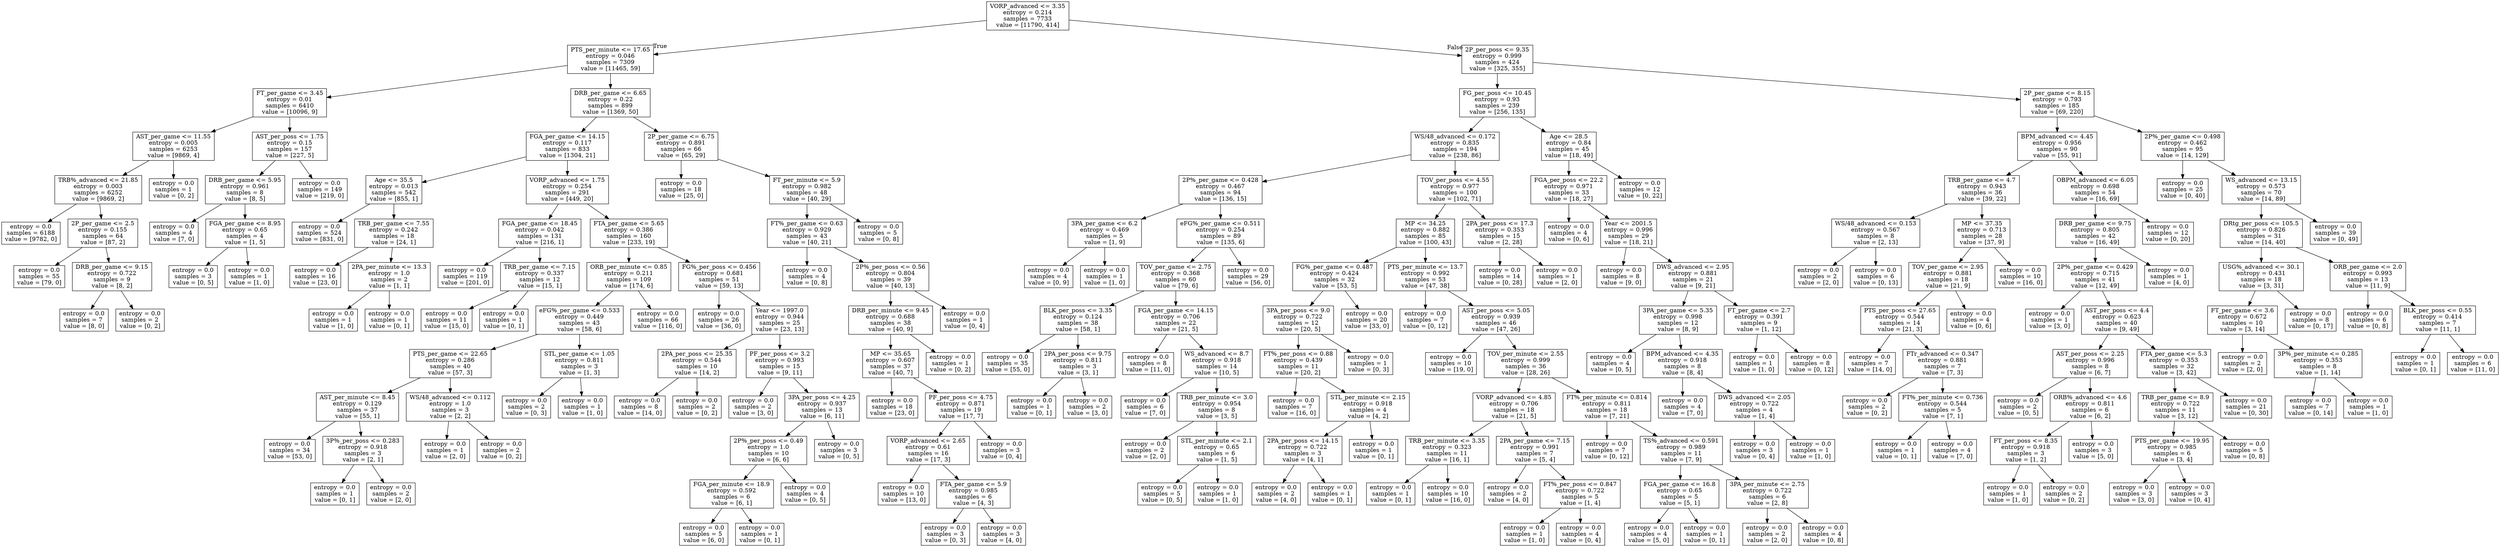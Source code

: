 digraph Tree {
node [shape=box] ;
0 [label="VORP_advanced <= 3.35\nentropy = 0.214\nsamples = 7733\nvalue = [11790, 414]"] ;
1 [label="PTS_per_minute <= 17.65\nentropy = 0.046\nsamples = 7309\nvalue = [11465, 59]"] ;
0 -> 1 [labeldistance=2.5, labelangle=45, headlabel="True"] ;
2 [label="FT_per_game <= 3.45\nentropy = 0.01\nsamples = 6410\nvalue = [10096, 9]"] ;
1 -> 2 ;
3 [label="AST_per_game <= 11.55\nentropy = 0.005\nsamples = 6253\nvalue = [9869, 4]"] ;
2 -> 3 ;
4 [label="TRB%_advanced <= 21.85\nentropy = 0.003\nsamples = 6252\nvalue = [9869, 2]"] ;
3 -> 4 ;
5 [label="entropy = 0.0\nsamples = 6188\nvalue = [9782, 0]"] ;
4 -> 5 ;
6 [label="2P_per_game <= 2.5\nentropy = 0.155\nsamples = 64\nvalue = [87, 2]"] ;
4 -> 6 ;
7 [label="entropy = 0.0\nsamples = 55\nvalue = [79, 0]"] ;
6 -> 7 ;
8 [label="DRB_per_game <= 9.15\nentropy = 0.722\nsamples = 9\nvalue = [8, 2]"] ;
6 -> 8 ;
9 [label="entropy = 0.0\nsamples = 7\nvalue = [8, 0]"] ;
8 -> 9 ;
10 [label="entropy = 0.0\nsamples = 2\nvalue = [0, 2]"] ;
8 -> 10 ;
11 [label="entropy = 0.0\nsamples = 1\nvalue = [0, 2]"] ;
3 -> 11 ;
12 [label="AST_per_poss <= 1.75\nentropy = 0.15\nsamples = 157\nvalue = [227, 5]"] ;
2 -> 12 ;
13 [label="DRB_per_game <= 5.95\nentropy = 0.961\nsamples = 8\nvalue = [8, 5]"] ;
12 -> 13 ;
14 [label="entropy = 0.0\nsamples = 4\nvalue = [7, 0]"] ;
13 -> 14 ;
15 [label="FGA_per_game <= 8.95\nentropy = 0.65\nsamples = 4\nvalue = [1, 5]"] ;
13 -> 15 ;
16 [label="entropy = 0.0\nsamples = 3\nvalue = [0, 5]"] ;
15 -> 16 ;
17 [label="entropy = 0.0\nsamples = 1\nvalue = [1, 0]"] ;
15 -> 17 ;
18 [label="entropy = 0.0\nsamples = 149\nvalue = [219, 0]"] ;
12 -> 18 ;
19 [label="DRB_per_game <= 6.65\nentropy = 0.22\nsamples = 899\nvalue = [1369, 50]"] ;
1 -> 19 ;
20 [label="FGA_per_game <= 14.15\nentropy = 0.117\nsamples = 833\nvalue = [1304, 21]"] ;
19 -> 20 ;
21 [label="Age <= 35.5\nentropy = 0.013\nsamples = 542\nvalue = [855, 1]"] ;
20 -> 21 ;
22 [label="entropy = 0.0\nsamples = 524\nvalue = [831, 0]"] ;
21 -> 22 ;
23 [label="TRB_per_game <= 7.55\nentropy = 0.242\nsamples = 18\nvalue = [24, 1]"] ;
21 -> 23 ;
24 [label="entropy = 0.0\nsamples = 16\nvalue = [23, 0]"] ;
23 -> 24 ;
25 [label="2PA_per_minute <= 13.3\nentropy = 1.0\nsamples = 2\nvalue = [1, 1]"] ;
23 -> 25 ;
26 [label="entropy = 0.0\nsamples = 1\nvalue = [1, 0]"] ;
25 -> 26 ;
27 [label="entropy = 0.0\nsamples = 1\nvalue = [0, 1]"] ;
25 -> 27 ;
28 [label="VORP_advanced <= 1.75\nentropy = 0.254\nsamples = 291\nvalue = [449, 20]"] ;
20 -> 28 ;
29 [label="FGA_per_game <= 18.45\nentropy = 0.042\nsamples = 131\nvalue = [216, 1]"] ;
28 -> 29 ;
30 [label="entropy = 0.0\nsamples = 119\nvalue = [201, 0]"] ;
29 -> 30 ;
31 [label="TRB_per_game <= 7.15\nentropy = 0.337\nsamples = 12\nvalue = [15, 1]"] ;
29 -> 31 ;
32 [label="entropy = 0.0\nsamples = 11\nvalue = [15, 0]"] ;
31 -> 32 ;
33 [label="entropy = 0.0\nsamples = 1\nvalue = [0, 1]"] ;
31 -> 33 ;
34 [label="FTA_per_game <= 5.65\nentropy = 0.386\nsamples = 160\nvalue = [233, 19]"] ;
28 -> 34 ;
35 [label="ORB_per_minute <= 0.85\nentropy = 0.211\nsamples = 109\nvalue = [174, 6]"] ;
34 -> 35 ;
36 [label="eFG%_per_game <= 0.533\nentropy = 0.449\nsamples = 43\nvalue = [58, 6]"] ;
35 -> 36 ;
37 [label="PTS_per_game <= 22.65\nentropy = 0.286\nsamples = 40\nvalue = [57, 3]"] ;
36 -> 37 ;
38 [label="AST_per_minute <= 8.45\nentropy = 0.129\nsamples = 37\nvalue = [55, 1]"] ;
37 -> 38 ;
39 [label="entropy = 0.0\nsamples = 34\nvalue = [53, 0]"] ;
38 -> 39 ;
40 [label="3P%_per_poss <= 0.283\nentropy = 0.918\nsamples = 3\nvalue = [2, 1]"] ;
38 -> 40 ;
41 [label="entropy = 0.0\nsamples = 1\nvalue = [0, 1]"] ;
40 -> 41 ;
42 [label="entropy = 0.0\nsamples = 2\nvalue = [2, 0]"] ;
40 -> 42 ;
43 [label="WS/48_advanced <= 0.112\nentropy = 1.0\nsamples = 3\nvalue = [2, 2]"] ;
37 -> 43 ;
44 [label="entropy = 0.0\nsamples = 1\nvalue = [2, 0]"] ;
43 -> 44 ;
45 [label="entropy = 0.0\nsamples = 2\nvalue = [0, 2]"] ;
43 -> 45 ;
46 [label="STL_per_game <= 1.05\nentropy = 0.811\nsamples = 3\nvalue = [1, 3]"] ;
36 -> 46 ;
47 [label="entropy = 0.0\nsamples = 2\nvalue = [0, 3]"] ;
46 -> 47 ;
48 [label="entropy = 0.0\nsamples = 1\nvalue = [1, 0]"] ;
46 -> 48 ;
49 [label="entropy = 0.0\nsamples = 66\nvalue = [116, 0]"] ;
35 -> 49 ;
50 [label="FG%_per_poss <= 0.456\nentropy = 0.681\nsamples = 51\nvalue = [59, 13]"] ;
34 -> 50 ;
51 [label="entropy = 0.0\nsamples = 26\nvalue = [36, 0]"] ;
50 -> 51 ;
52 [label="Year <= 1997.0\nentropy = 0.944\nsamples = 25\nvalue = [23, 13]"] ;
50 -> 52 ;
53 [label="2PA_per_poss <= 25.35\nentropy = 0.544\nsamples = 10\nvalue = [14, 2]"] ;
52 -> 53 ;
54 [label="entropy = 0.0\nsamples = 8\nvalue = [14, 0]"] ;
53 -> 54 ;
55 [label="entropy = 0.0\nsamples = 2\nvalue = [0, 2]"] ;
53 -> 55 ;
56 [label="PF_per_poss <= 3.2\nentropy = 0.993\nsamples = 15\nvalue = [9, 11]"] ;
52 -> 56 ;
57 [label="entropy = 0.0\nsamples = 2\nvalue = [3, 0]"] ;
56 -> 57 ;
58 [label="3PA_per_poss <= 4.25\nentropy = 0.937\nsamples = 13\nvalue = [6, 11]"] ;
56 -> 58 ;
59 [label="2P%_per_poss <= 0.49\nentropy = 1.0\nsamples = 10\nvalue = [6, 6]"] ;
58 -> 59 ;
60 [label="FGA_per_minute <= 18.9\nentropy = 0.592\nsamples = 6\nvalue = [6, 1]"] ;
59 -> 60 ;
61 [label="entropy = 0.0\nsamples = 5\nvalue = [6, 0]"] ;
60 -> 61 ;
62 [label="entropy = 0.0\nsamples = 1\nvalue = [0, 1]"] ;
60 -> 62 ;
63 [label="entropy = 0.0\nsamples = 4\nvalue = [0, 5]"] ;
59 -> 63 ;
64 [label="entropy = 0.0\nsamples = 3\nvalue = [0, 5]"] ;
58 -> 64 ;
65 [label="2P_per_game <= 6.75\nentropy = 0.891\nsamples = 66\nvalue = [65, 29]"] ;
19 -> 65 ;
66 [label="entropy = 0.0\nsamples = 18\nvalue = [25, 0]"] ;
65 -> 66 ;
67 [label="FT_per_minute <= 5.9\nentropy = 0.982\nsamples = 48\nvalue = [40, 29]"] ;
65 -> 67 ;
68 [label="FT%_per_game <= 0.63\nentropy = 0.929\nsamples = 43\nvalue = [40, 21]"] ;
67 -> 68 ;
69 [label="entropy = 0.0\nsamples = 4\nvalue = [0, 8]"] ;
68 -> 69 ;
70 [label="2P%_per_poss <= 0.56\nentropy = 0.804\nsamples = 39\nvalue = [40, 13]"] ;
68 -> 70 ;
71 [label="DRB_per_minute <= 9.45\nentropy = 0.688\nsamples = 38\nvalue = [40, 9]"] ;
70 -> 71 ;
72 [label="MP <= 35.65\nentropy = 0.607\nsamples = 37\nvalue = [40, 7]"] ;
71 -> 72 ;
73 [label="entropy = 0.0\nsamples = 18\nvalue = [23, 0]"] ;
72 -> 73 ;
74 [label="PF_per_poss <= 4.75\nentropy = 0.871\nsamples = 19\nvalue = [17, 7]"] ;
72 -> 74 ;
75 [label="VORP_advanced <= 2.65\nentropy = 0.61\nsamples = 16\nvalue = [17, 3]"] ;
74 -> 75 ;
76 [label="entropy = 0.0\nsamples = 10\nvalue = [13, 0]"] ;
75 -> 76 ;
77 [label="FTA_per_game <= 5.9\nentropy = 0.985\nsamples = 6\nvalue = [4, 3]"] ;
75 -> 77 ;
78 [label="entropy = 0.0\nsamples = 3\nvalue = [0, 3]"] ;
77 -> 78 ;
79 [label="entropy = 0.0\nsamples = 3\nvalue = [4, 0]"] ;
77 -> 79 ;
80 [label="entropy = 0.0\nsamples = 3\nvalue = [0, 4]"] ;
74 -> 80 ;
81 [label="entropy = 0.0\nsamples = 1\nvalue = [0, 2]"] ;
71 -> 81 ;
82 [label="entropy = 0.0\nsamples = 1\nvalue = [0, 4]"] ;
70 -> 82 ;
83 [label="entropy = 0.0\nsamples = 5\nvalue = [0, 8]"] ;
67 -> 83 ;
84 [label="2P_per_poss <= 9.35\nentropy = 0.999\nsamples = 424\nvalue = [325, 355]"] ;
0 -> 84 [labeldistance=2.5, labelangle=-45, headlabel="False"] ;
85 [label="FG_per_poss <= 10.45\nentropy = 0.93\nsamples = 239\nvalue = [256, 135]"] ;
84 -> 85 ;
86 [label="WS/48_advanced <= 0.172\nentropy = 0.835\nsamples = 194\nvalue = [238, 86]"] ;
85 -> 86 ;
87 [label="2P%_per_game <= 0.428\nentropy = 0.467\nsamples = 94\nvalue = [136, 15]"] ;
86 -> 87 ;
88 [label="3PA_per_game <= 6.2\nentropy = 0.469\nsamples = 5\nvalue = [1, 9]"] ;
87 -> 88 ;
89 [label="entropy = 0.0\nsamples = 4\nvalue = [0, 9]"] ;
88 -> 89 ;
90 [label="entropy = 0.0\nsamples = 1\nvalue = [1, 0]"] ;
88 -> 90 ;
91 [label="eFG%_per_game <= 0.511\nentropy = 0.254\nsamples = 89\nvalue = [135, 6]"] ;
87 -> 91 ;
92 [label="TOV_per_game <= 2.75\nentropy = 0.368\nsamples = 60\nvalue = [79, 6]"] ;
91 -> 92 ;
93 [label="BLK_per_poss <= 3.35\nentropy = 0.124\nsamples = 38\nvalue = [58, 1]"] ;
92 -> 93 ;
94 [label="entropy = 0.0\nsamples = 35\nvalue = [55, 0]"] ;
93 -> 94 ;
95 [label="2PA_per_poss <= 9.75\nentropy = 0.811\nsamples = 3\nvalue = [3, 1]"] ;
93 -> 95 ;
96 [label="entropy = 0.0\nsamples = 1\nvalue = [0, 1]"] ;
95 -> 96 ;
97 [label="entropy = 0.0\nsamples = 2\nvalue = [3, 0]"] ;
95 -> 97 ;
98 [label="FGA_per_game <= 14.15\nentropy = 0.706\nsamples = 22\nvalue = [21, 5]"] ;
92 -> 98 ;
99 [label="entropy = 0.0\nsamples = 8\nvalue = [11, 0]"] ;
98 -> 99 ;
100 [label="WS_advanced <= 8.7\nentropy = 0.918\nsamples = 14\nvalue = [10, 5]"] ;
98 -> 100 ;
101 [label="entropy = 0.0\nsamples = 6\nvalue = [7, 0]"] ;
100 -> 101 ;
102 [label="TRB_per_minute <= 3.0\nentropy = 0.954\nsamples = 8\nvalue = [3, 5]"] ;
100 -> 102 ;
103 [label="entropy = 0.0\nsamples = 2\nvalue = [2, 0]"] ;
102 -> 103 ;
104 [label="STL_per_minute <= 2.1\nentropy = 0.65\nsamples = 6\nvalue = [1, 5]"] ;
102 -> 104 ;
105 [label="entropy = 0.0\nsamples = 5\nvalue = [0, 5]"] ;
104 -> 105 ;
106 [label="entropy = 0.0\nsamples = 1\nvalue = [1, 0]"] ;
104 -> 106 ;
107 [label="entropy = 0.0\nsamples = 29\nvalue = [56, 0]"] ;
91 -> 107 ;
108 [label="TOV_per_poss <= 4.55\nentropy = 0.977\nsamples = 100\nvalue = [102, 71]"] ;
86 -> 108 ;
109 [label="MP <= 34.25\nentropy = 0.882\nsamples = 85\nvalue = [100, 43]"] ;
108 -> 109 ;
110 [label="FG%_per_game <= 0.487\nentropy = 0.424\nsamples = 32\nvalue = [53, 5]"] ;
109 -> 110 ;
111 [label="3PA_per_poss <= 9.0\nentropy = 0.722\nsamples = 12\nvalue = [20, 5]"] ;
110 -> 111 ;
112 [label="FT%_per_poss <= 0.88\nentropy = 0.439\nsamples = 11\nvalue = [20, 2]"] ;
111 -> 112 ;
113 [label="entropy = 0.0\nsamples = 7\nvalue = [16, 0]"] ;
112 -> 113 ;
114 [label="STL_per_minute <= 2.15\nentropy = 0.918\nsamples = 4\nvalue = [4, 2]"] ;
112 -> 114 ;
115 [label="2PA_per_poss <= 14.15\nentropy = 0.722\nsamples = 3\nvalue = [4, 1]"] ;
114 -> 115 ;
116 [label="entropy = 0.0\nsamples = 2\nvalue = [4, 0]"] ;
115 -> 116 ;
117 [label="entropy = 0.0\nsamples = 1\nvalue = [0, 1]"] ;
115 -> 117 ;
118 [label="entropy = 0.0\nsamples = 1\nvalue = [0, 1]"] ;
114 -> 118 ;
119 [label="entropy = 0.0\nsamples = 1\nvalue = [0, 3]"] ;
111 -> 119 ;
120 [label="entropy = 0.0\nsamples = 20\nvalue = [33, 0]"] ;
110 -> 120 ;
121 [label="PTS_per_minute <= 13.7\nentropy = 0.992\nsamples = 53\nvalue = [47, 38]"] ;
109 -> 121 ;
122 [label="entropy = 0.0\nsamples = 7\nvalue = [0, 12]"] ;
121 -> 122 ;
123 [label="AST_per_poss <= 5.05\nentropy = 0.939\nsamples = 46\nvalue = [47, 26]"] ;
121 -> 123 ;
124 [label="entropy = 0.0\nsamples = 10\nvalue = [19, 0]"] ;
123 -> 124 ;
125 [label="TOV_per_minute <= 2.55\nentropy = 0.999\nsamples = 36\nvalue = [28, 26]"] ;
123 -> 125 ;
126 [label="VORP_advanced <= 4.85\nentropy = 0.706\nsamples = 18\nvalue = [21, 5]"] ;
125 -> 126 ;
127 [label="TRB_per_minute <= 3.35\nentropy = 0.323\nsamples = 11\nvalue = [16, 1]"] ;
126 -> 127 ;
128 [label="entropy = 0.0\nsamples = 1\nvalue = [0, 1]"] ;
127 -> 128 ;
129 [label="entropy = 0.0\nsamples = 10\nvalue = [16, 0]"] ;
127 -> 129 ;
130 [label="2PA_per_game <= 7.15\nentropy = 0.991\nsamples = 7\nvalue = [5, 4]"] ;
126 -> 130 ;
131 [label="entropy = 0.0\nsamples = 2\nvalue = [4, 0]"] ;
130 -> 131 ;
132 [label="FT%_per_poss <= 0.847\nentropy = 0.722\nsamples = 5\nvalue = [1, 4]"] ;
130 -> 132 ;
133 [label="entropy = 0.0\nsamples = 1\nvalue = [1, 0]"] ;
132 -> 133 ;
134 [label="entropy = 0.0\nsamples = 4\nvalue = [0, 4]"] ;
132 -> 134 ;
135 [label="FT%_per_minute <= 0.814\nentropy = 0.811\nsamples = 18\nvalue = [7, 21]"] ;
125 -> 135 ;
136 [label="entropy = 0.0\nsamples = 7\nvalue = [0, 12]"] ;
135 -> 136 ;
137 [label="TS%_advanced <= 0.591\nentropy = 0.989\nsamples = 11\nvalue = [7, 9]"] ;
135 -> 137 ;
138 [label="FGA_per_game <= 16.8\nentropy = 0.65\nsamples = 5\nvalue = [5, 1]"] ;
137 -> 138 ;
139 [label="entropy = 0.0\nsamples = 4\nvalue = [5, 0]"] ;
138 -> 139 ;
140 [label="entropy = 0.0\nsamples = 1\nvalue = [0, 1]"] ;
138 -> 140 ;
141 [label="3PA_per_minute <= 2.75\nentropy = 0.722\nsamples = 6\nvalue = [2, 8]"] ;
137 -> 141 ;
142 [label="entropy = 0.0\nsamples = 2\nvalue = [2, 0]"] ;
141 -> 142 ;
143 [label="entropy = 0.0\nsamples = 4\nvalue = [0, 8]"] ;
141 -> 143 ;
144 [label="2PA_per_poss <= 17.3\nentropy = 0.353\nsamples = 15\nvalue = [2, 28]"] ;
108 -> 144 ;
145 [label="entropy = 0.0\nsamples = 14\nvalue = [0, 28]"] ;
144 -> 145 ;
146 [label="entropy = 0.0\nsamples = 1\nvalue = [2, 0]"] ;
144 -> 146 ;
147 [label="Age <= 28.5\nentropy = 0.84\nsamples = 45\nvalue = [18, 49]"] ;
85 -> 147 ;
148 [label="FGA_per_poss <= 22.2\nentropy = 0.971\nsamples = 33\nvalue = [18, 27]"] ;
147 -> 148 ;
149 [label="entropy = 0.0\nsamples = 4\nvalue = [0, 6]"] ;
148 -> 149 ;
150 [label="Year <= 2001.5\nentropy = 0.996\nsamples = 29\nvalue = [18, 21]"] ;
148 -> 150 ;
151 [label="entropy = 0.0\nsamples = 8\nvalue = [9, 0]"] ;
150 -> 151 ;
152 [label="DWS_advanced <= 2.95\nentropy = 0.881\nsamples = 21\nvalue = [9, 21]"] ;
150 -> 152 ;
153 [label="3PA_per_game <= 5.35\nentropy = 0.998\nsamples = 12\nvalue = [8, 9]"] ;
152 -> 153 ;
154 [label="entropy = 0.0\nsamples = 4\nvalue = [0, 5]"] ;
153 -> 154 ;
155 [label="BPM_advanced <= 4.35\nentropy = 0.918\nsamples = 8\nvalue = [8, 4]"] ;
153 -> 155 ;
156 [label="entropy = 0.0\nsamples = 4\nvalue = [7, 0]"] ;
155 -> 156 ;
157 [label="DWS_advanced <= 2.05\nentropy = 0.722\nsamples = 4\nvalue = [1, 4]"] ;
155 -> 157 ;
158 [label="entropy = 0.0\nsamples = 3\nvalue = [0, 4]"] ;
157 -> 158 ;
159 [label="entropy = 0.0\nsamples = 1\nvalue = [1, 0]"] ;
157 -> 159 ;
160 [label="FT_per_game <= 2.7\nentropy = 0.391\nsamples = 9\nvalue = [1, 12]"] ;
152 -> 160 ;
161 [label="entropy = 0.0\nsamples = 1\nvalue = [1, 0]"] ;
160 -> 161 ;
162 [label="entropy = 0.0\nsamples = 8\nvalue = [0, 12]"] ;
160 -> 162 ;
163 [label="entropy = 0.0\nsamples = 12\nvalue = [0, 22]"] ;
147 -> 163 ;
164 [label="2P_per_game <= 8.15\nentropy = 0.793\nsamples = 185\nvalue = [69, 220]"] ;
84 -> 164 ;
165 [label="BPM_advanced <= 4.45\nentropy = 0.956\nsamples = 90\nvalue = [55, 91]"] ;
164 -> 165 ;
166 [label="TRB_per_game <= 4.7\nentropy = 0.943\nsamples = 36\nvalue = [39, 22]"] ;
165 -> 166 ;
167 [label="WS/48_advanced <= 0.153\nentropy = 0.567\nsamples = 8\nvalue = [2, 13]"] ;
166 -> 167 ;
168 [label="entropy = 0.0\nsamples = 2\nvalue = [2, 0]"] ;
167 -> 168 ;
169 [label="entropy = 0.0\nsamples = 6\nvalue = [0, 13]"] ;
167 -> 169 ;
170 [label="MP <= 37.35\nentropy = 0.713\nsamples = 28\nvalue = [37, 9]"] ;
166 -> 170 ;
171 [label="TOV_per_game <= 2.95\nentropy = 0.881\nsamples = 18\nvalue = [21, 9]"] ;
170 -> 171 ;
172 [label="PTS_per_poss <= 27.65\nentropy = 0.544\nsamples = 14\nvalue = [21, 3]"] ;
171 -> 172 ;
173 [label="entropy = 0.0\nsamples = 7\nvalue = [14, 0]"] ;
172 -> 173 ;
174 [label="FTr_advanced <= 0.347\nentropy = 0.881\nsamples = 7\nvalue = [7, 3]"] ;
172 -> 174 ;
175 [label="entropy = 0.0\nsamples = 2\nvalue = [0, 2]"] ;
174 -> 175 ;
176 [label="FT%_per_minute <= 0.736\nentropy = 0.544\nsamples = 5\nvalue = [7, 1]"] ;
174 -> 176 ;
177 [label="entropy = 0.0\nsamples = 1\nvalue = [0, 1]"] ;
176 -> 177 ;
178 [label="entropy = 0.0\nsamples = 4\nvalue = [7, 0]"] ;
176 -> 178 ;
179 [label="entropy = 0.0\nsamples = 4\nvalue = [0, 6]"] ;
171 -> 179 ;
180 [label="entropy = 0.0\nsamples = 10\nvalue = [16, 0]"] ;
170 -> 180 ;
181 [label="OBPM_advanced <= 6.05\nentropy = 0.698\nsamples = 54\nvalue = [16, 69]"] ;
165 -> 181 ;
182 [label="DRB_per_game <= 9.75\nentropy = 0.805\nsamples = 42\nvalue = [16, 49]"] ;
181 -> 182 ;
183 [label="2P%_per_game <= 0.429\nentropy = 0.715\nsamples = 41\nvalue = [12, 49]"] ;
182 -> 183 ;
184 [label="entropy = 0.0\nsamples = 1\nvalue = [3, 0]"] ;
183 -> 184 ;
185 [label="AST_per_poss <= 4.4\nentropy = 0.623\nsamples = 40\nvalue = [9, 49]"] ;
183 -> 185 ;
186 [label="AST_per_poss <= 2.25\nentropy = 0.996\nsamples = 8\nvalue = [6, 7]"] ;
185 -> 186 ;
187 [label="entropy = 0.0\nsamples = 2\nvalue = [0, 5]"] ;
186 -> 187 ;
188 [label="ORB%_advanced <= 4.6\nentropy = 0.811\nsamples = 6\nvalue = [6, 2]"] ;
186 -> 188 ;
189 [label="FT_per_poss <= 8.35\nentropy = 0.918\nsamples = 3\nvalue = [1, 2]"] ;
188 -> 189 ;
190 [label="entropy = 0.0\nsamples = 1\nvalue = [1, 0]"] ;
189 -> 190 ;
191 [label="entropy = 0.0\nsamples = 2\nvalue = [0, 2]"] ;
189 -> 191 ;
192 [label="entropy = 0.0\nsamples = 3\nvalue = [5, 0]"] ;
188 -> 192 ;
193 [label="FTA_per_game <= 5.3\nentropy = 0.353\nsamples = 32\nvalue = [3, 42]"] ;
185 -> 193 ;
194 [label="TRB_per_game <= 8.9\nentropy = 0.722\nsamples = 11\nvalue = [3, 12]"] ;
193 -> 194 ;
195 [label="PTS_per_game <= 19.95\nentropy = 0.985\nsamples = 6\nvalue = [3, 4]"] ;
194 -> 195 ;
196 [label="entropy = 0.0\nsamples = 3\nvalue = [3, 0]"] ;
195 -> 196 ;
197 [label="entropy = 0.0\nsamples = 3\nvalue = [0, 4]"] ;
195 -> 197 ;
198 [label="entropy = 0.0\nsamples = 5\nvalue = [0, 8]"] ;
194 -> 198 ;
199 [label="entropy = 0.0\nsamples = 21\nvalue = [0, 30]"] ;
193 -> 199 ;
200 [label="entropy = 0.0\nsamples = 1\nvalue = [4, 0]"] ;
182 -> 200 ;
201 [label="entropy = 0.0\nsamples = 12\nvalue = [0, 20]"] ;
181 -> 201 ;
202 [label="2P%_per_game <= 0.498\nentropy = 0.462\nsamples = 95\nvalue = [14, 129]"] ;
164 -> 202 ;
203 [label="entropy = 0.0\nsamples = 25\nvalue = [0, 40]"] ;
202 -> 203 ;
204 [label="WS_advanced <= 13.15\nentropy = 0.573\nsamples = 70\nvalue = [14, 89]"] ;
202 -> 204 ;
205 [label="DRtg_per_poss <= 105.5\nentropy = 0.826\nsamples = 31\nvalue = [14, 40]"] ;
204 -> 205 ;
206 [label="USG%_advanced <= 30.1\nentropy = 0.431\nsamples = 18\nvalue = [3, 31]"] ;
205 -> 206 ;
207 [label="FT_per_game <= 3.6\nentropy = 0.672\nsamples = 10\nvalue = [3, 14]"] ;
206 -> 207 ;
208 [label="entropy = 0.0\nsamples = 2\nvalue = [2, 0]"] ;
207 -> 208 ;
209 [label="3P%_per_minute <= 0.285\nentropy = 0.353\nsamples = 8\nvalue = [1, 14]"] ;
207 -> 209 ;
210 [label="entropy = 0.0\nsamples = 7\nvalue = [0, 14]"] ;
209 -> 210 ;
211 [label="entropy = 0.0\nsamples = 1\nvalue = [1, 0]"] ;
209 -> 211 ;
212 [label="entropy = 0.0\nsamples = 8\nvalue = [0, 17]"] ;
206 -> 212 ;
213 [label="ORB_per_game <= 2.0\nentropy = 0.993\nsamples = 13\nvalue = [11, 9]"] ;
205 -> 213 ;
214 [label="entropy = 0.0\nsamples = 6\nvalue = [0, 8]"] ;
213 -> 214 ;
215 [label="BLK_per_poss <= 0.55\nentropy = 0.414\nsamples = 7\nvalue = [11, 1]"] ;
213 -> 215 ;
216 [label="entropy = 0.0\nsamples = 1\nvalue = [0, 1]"] ;
215 -> 216 ;
217 [label="entropy = 0.0\nsamples = 6\nvalue = [11, 0]"] ;
215 -> 217 ;
218 [label="entropy = 0.0\nsamples = 39\nvalue = [0, 49]"] ;
204 -> 218 ;
}